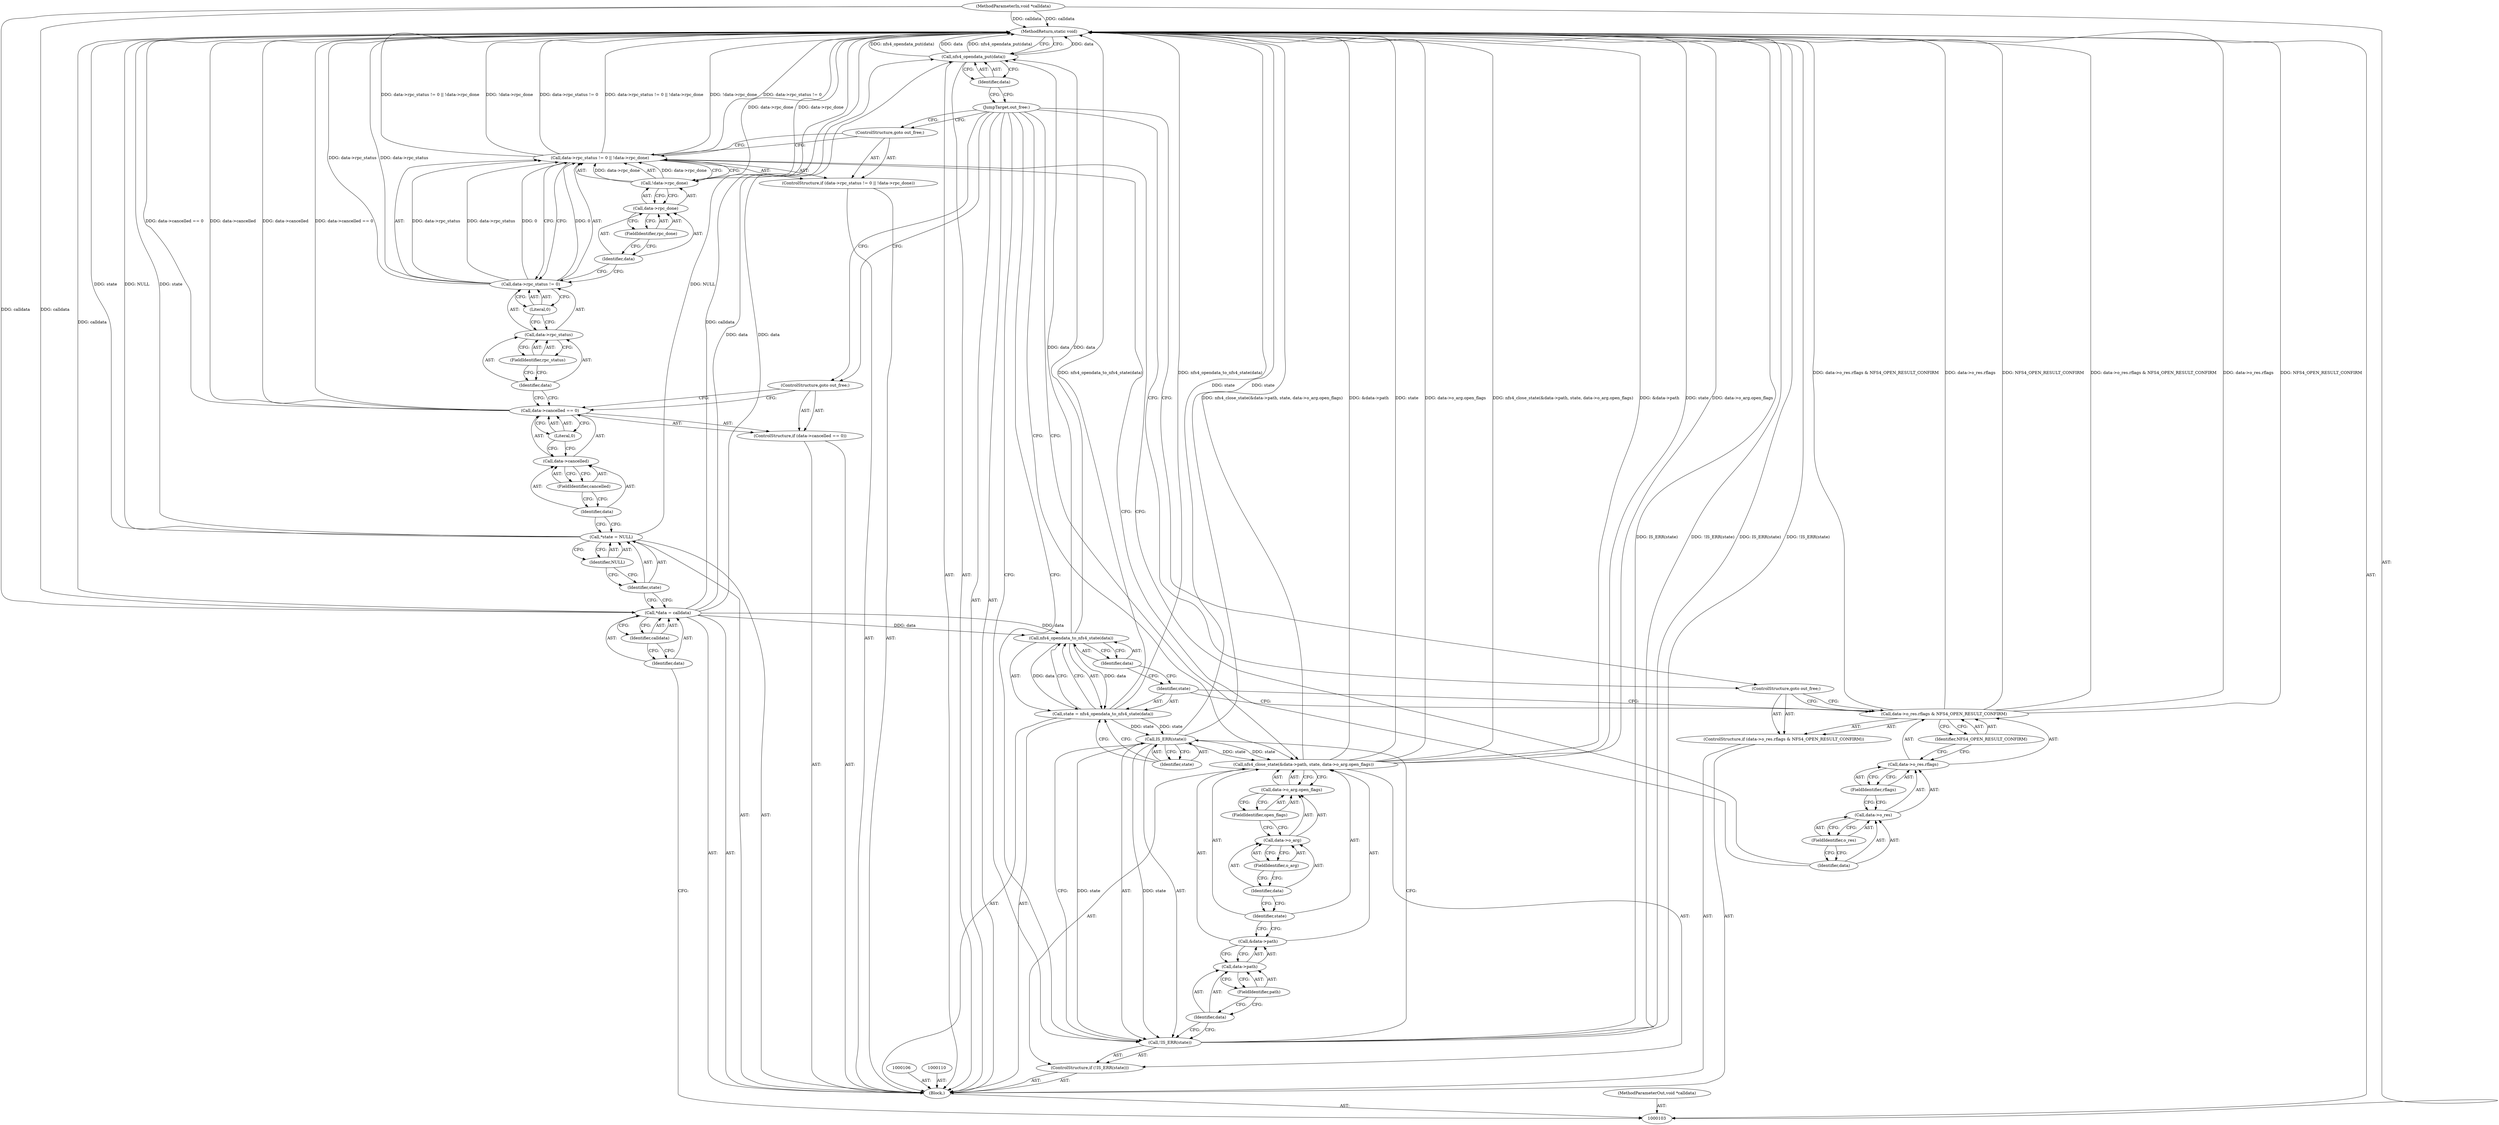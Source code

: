 digraph "1_linux_dc0b027dfadfcb8a5504f7d8052754bf8d501ab9_15" {
"1000164" [label="(MethodReturn,static void)"];
"1000104" [label="(MethodParameterIn,void *calldata)"];
"1000234" [label="(MethodParameterOut,void *calldata)"];
"1000121" [label="(ControlStructure,if (data->rpc_status != 0 || !data->rpc_done))"];
"1000126" [label="(FieldIdentifier,rpc_status)"];
"1000127" [label="(Literal,0)"];
"1000128" [label="(Call,!data->rpc_done)"];
"1000129" [label="(Call,data->rpc_done)"];
"1000130" [label="(Identifier,data)"];
"1000131" [label="(FieldIdentifier,rpc_done)"];
"1000122" [label="(Call,data->rpc_status != 0 || !data->rpc_done)"];
"1000123" [label="(Call,data->rpc_status != 0)"];
"1000124" [label="(Call,data->rpc_status)"];
"1000125" [label="(Identifier,data)"];
"1000132" [label="(ControlStructure,goto out_free;)"];
"1000133" [label="(ControlStructure,if (data->o_res.rflags & NFS4_OPEN_RESULT_CONFIRM))"];
"1000138" [label="(FieldIdentifier,o_res)"];
"1000139" [label="(FieldIdentifier,rflags)"];
"1000140" [label="(Identifier,NFS4_OPEN_RESULT_CONFIRM)"];
"1000134" [label="(Call,data->o_res.rflags & NFS4_OPEN_RESULT_CONFIRM)"];
"1000135" [label="(Call,data->o_res.rflags)"];
"1000136" [label="(Call,data->o_res)"];
"1000137" [label="(Identifier,data)"];
"1000141" [label="(ControlStructure,goto out_free;)"];
"1000144" [label="(Call,nfs4_opendata_to_nfs4_state(data))"];
"1000142" [label="(Call,state = nfs4_opendata_to_nfs4_state(data))"];
"1000143" [label="(Identifier,state)"];
"1000145" [label="(Identifier,data)"];
"1000149" [label="(Identifier,state)"];
"1000146" [label="(ControlStructure,if (!IS_ERR(state)))"];
"1000147" [label="(Call,!IS_ERR(state))"];
"1000148" [label="(Call,IS_ERR(state))"];
"1000151" [label="(Call,&data->path)"];
"1000150" [label="(Call,nfs4_close_state(&data->path, state, data->o_arg.open_flags))"];
"1000152" [label="(Call,data->path)"];
"1000153" [label="(Identifier,data)"];
"1000154" [label="(FieldIdentifier,path)"];
"1000155" [label="(Identifier,state)"];
"1000156" [label="(Call,data->o_arg.open_flags)"];
"1000157" [label="(Call,data->o_arg)"];
"1000158" [label="(Identifier,data)"];
"1000159" [label="(FieldIdentifier,o_arg)"];
"1000160" [label="(FieldIdentifier,open_flags)"];
"1000161" [label="(JumpTarget,out_free:)"];
"1000162" [label="(Call,nfs4_opendata_put(data))"];
"1000163" [label="(Identifier,data)"];
"1000105" [label="(Block,)"];
"1000107" [label="(Call,*data = calldata)"];
"1000108" [label="(Identifier,data)"];
"1000109" [label="(Identifier,calldata)"];
"1000111" [label="(Call,*state = NULL)"];
"1000112" [label="(Identifier,state)"];
"1000113" [label="(Identifier,NULL)"];
"1000114" [label="(ControlStructure,if (data->cancelled == 0))"];
"1000118" [label="(FieldIdentifier,cancelled)"];
"1000119" [label="(Literal,0)"];
"1000115" [label="(Call,data->cancelled == 0)"];
"1000116" [label="(Call,data->cancelled)"];
"1000117" [label="(Identifier,data)"];
"1000120" [label="(ControlStructure,goto out_free;)"];
"1000164" -> "1000103"  [label="AST: "];
"1000164" -> "1000162"  [label="CFG: "];
"1000104" -> "1000164"  [label="DDG: calldata"];
"1000122" -> "1000164"  [label="DDG: data->rpc_status != 0"];
"1000122" -> "1000164"  [label="DDG: data->rpc_status != 0 || !data->rpc_done"];
"1000122" -> "1000164"  [label="DDG: !data->rpc_done"];
"1000134" -> "1000164"  [label="DDG: NFS4_OPEN_RESULT_CONFIRM"];
"1000134" -> "1000164"  [label="DDG: data->o_res.rflags & NFS4_OPEN_RESULT_CONFIRM"];
"1000134" -> "1000164"  [label="DDG: data->o_res.rflags"];
"1000115" -> "1000164"  [label="DDG: data->cancelled == 0"];
"1000115" -> "1000164"  [label="DDG: data->cancelled"];
"1000111" -> "1000164"  [label="DDG: state"];
"1000111" -> "1000164"  [label="DDG: NULL"];
"1000150" -> "1000164"  [label="DDG: nfs4_close_state(&data->path, state, data->o_arg.open_flags)"];
"1000150" -> "1000164"  [label="DDG: &data->path"];
"1000150" -> "1000164"  [label="DDG: state"];
"1000150" -> "1000164"  [label="DDG: data->o_arg.open_flags"];
"1000107" -> "1000164"  [label="DDG: calldata"];
"1000123" -> "1000164"  [label="DDG: data->rpc_status"];
"1000128" -> "1000164"  [label="DDG: data->rpc_done"];
"1000142" -> "1000164"  [label="DDG: nfs4_opendata_to_nfs4_state(data)"];
"1000148" -> "1000164"  [label="DDG: state"];
"1000147" -> "1000164"  [label="DDG: IS_ERR(state)"];
"1000147" -> "1000164"  [label="DDG: !IS_ERR(state)"];
"1000162" -> "1000164"  [label="DDG: data"];
"1000162" -> "1000164"  [label="DDG: nfs4_opendata_put(data)"];
"1000104" -> "1000103"  [label="AST: "];
"1000104" -> "1000164"  [label="DDG: calldata"];
"1000104" -> "1000107"  [label="DDG: calldata"];
"1000234" -> "1000103"  [label="AST: "];
"1000121" -> "1000105"  [label="AST: "];
"1000122" -> "1000121"  [label="AST: "];
"1000132" -> "1000121"  [label="AST: "];
"1000126" -> "1000124"  [label="AST: "];
"1000126" -> "1000125"  [label="CFG: "];
"1000124" -> "1000126"  [label="CFG: "];
"1000127" -> "1000123"  [label="AST: "];
"1000127" -> "1000124"  [label="CFG: "];
"1000123" -> "1000127"  [label="CFG: "];
"1000128" -> "1000122"  [label="AST: "];
"1000128" -> "1000129"  [label="CFG: "];
"1000129" -> "1000128"  [label="AST: "];
"1000122" -> "1000128"  [label="CFG: "];
"1000128" -> "1000164"  [label="DDG: data->rpc_done"];
"1000128" -> "1000122"  [label="DDG: data->rpc_done"];
"1000129" -> "1000128"  [label="AST: "];
"1000129" -> "1000131"  [label="CFG: "];
"1000130" -> "1000129"  [label="AST: "];
"1000131" -> "1000129"  [label="AST: "];
"1000128" -> "1000129"  [label="CFG: "];
"1000130" -> "1000129"  [label="AST: "];
"1000130" -> "1000123"  [label="CFG: "];
"1000131" -> "1000130"  [label="CFG: "];
"1000131" -> "1000129"  [label="AST: "];
"1000131" -> "1000130"  [label="CFG: "];
"1000129" -> "1000131"  [label="CFG: "];
"1000122" -> "1000121"  [label="AST: "];
"1000122" -> "1000123"  [label="CFG: "];
"1000122" -> "1000128"  [label="CFG: "];
"1000123" -> "1000122"  [label="AST: "];
"1000128" -> "1000122"  [label="AST: "];
"1000132" -> "1000122"  [label="CFG: "];
"1000137" -> "1000122"  [label="CFG: "];
"1000122" -> "1000164"  [label="DDG: data->rpc_status != 0"];
"1000122" -> "1000164"  [label="DDG: data->rpc_status != 0 || !data->rpc_done"];
"1000122" -> "1000164"  [label="DDG: !data->rpc_done"];
"1000123" -> "1000122"  [label="DDG: data->rpc_status"];
"1000123" -> "1000122"  [label="DDG: 0"];
"1000128" -> "1000122"  [label="DDG: data->rpc_done"];
"1000123" -> "1000122"  [label="AST: "];
"1000123" -> "1000127"  [label="CFG: "];
"1000124" -> "1000123"  [label="AST: "];
"1000127" -> "1000123"  [label="AST: "];
"1000130" -> "1000123"  [label="CFG: "];
"1000122" -> "1000123"  [label="CFG: "];
"1000123" -> "1000164"  [label="DDG: data->rpc_status"];
"1000123" -> "1000122"  [label="DDG: data->rpc_status"];
"1000123" -> "1000122"  [label="DDG: 0"];
"1000124" -> "1000123"  [label="AST: "];
"1000124" -> "1000126"  [label="CFG: "];
"1000125" -> "1000124"  [label="AST: "];
"1000126" -> "1000124"  [label="AST: "];
"1000127" -> "1000124"  [label="CFG: "];
"1000125" -> "1000124"  [label="AST: "];
"1000125" -> "1000115"  [label="CFG: "];
"1000126" -> "1000125"  [label="CFG: "];
"1000132" -> "1000121"  [label="AST: "];
"1000132" -> "1000122"  [label="CFG: "];
"1000161" -> "1000132"  [label="CFG: "];
"1000133" -> "1000105"  [label="AST: "];
"1000134" -> "1000133"  [label="AST: "];
"1000141" -> "1000133"  [label="AST: "];
"1000138" -> "1000136"  [label="AST: "];
"1000138" -> "1000137"  [label="CFG: "];
"1000136" -> "1000138"  [label="CFG: "];
"1000139" -> "1000135"  [label="AST: "];
"1000139" -> "1000136"  [label="CFG: "];
"1000135" -> "1000139"  [label="CFG: "];
"1000140" -> "1000134"  [label="AST: "];
"1000140" -> "1000135"  [label="CFG: "];
"1000134" -> "1000140"  [label="CFG: "];
"1000134" -> "1000133"  [label="AST: "];
"1000134" -> "1000140"  [label="CFG: "];
"1000135" -> "1000134"  [label="AST: "];
"1000140" -> "1000134"  [label="AST: "];
"1000141" -> "1000134"  [label="CFG: "];
"1000143" -> "1000134"  [label="CFG: "];
"1000134" -> "1000164"  [label="DDG: NFS4_OPEN_RESULT_CONFIRM"];
"1000134" -> "1000164"  [label="DDG: data->o_res.rflags & NFS4_OPEN_RESULT_CONFIRM"];
"1000134" -> "1000164"  [label="DDG: data->o_res.rflags"];
"1000135" -> "1000134"  [label="AST: "];
"1000135" -> "1000139"  [label="CFG: "];
"1000136" -> "1000135"  [label="AST: "];
"1000139" -> "1000135"  [label="AST: "];
"1000140" -> "1000135"  [label="CFG: "];
"1000136" -> "1000135"  [label="AST: "];
"1000136" -> "1000138"  [label="CFG: "];
"1000137" -> "1000136"  [label="AST: "];
"1000138" -> "1000136"  [label="AST: "];
"1000139" -> "1000136"  [label="CFG: "];
"1000137" -> "1000136"  [label="AST: "];
"1000137" -> "1000122"  [label="CFG: "];
"1000138" -> "1000137"  [label="CFG: "];
"1000141" -> "1000133"  [label="AST: "];
"1000141" -> "1000134"  [label="CFG: "];
"1000161" -> "1000141"  [label="CFG: "];
"1000144" -> "1000142"  [label="AST: "];
"1000144" -> "1000145"  [label="CFG: "];
"1000145" -> "1000144"  [label="AST: "];
"1000142" -> "1000144"  [label="CFG: "];
"1000144" -> "1000142"  [label="DDG: data"];
"1000107" -> "1000144"  [label="DDG: data"];
"1000144" -> "1000162"  [label="DDG: data"];
"1000142" -> "1000105"  [label="AST: "];
"1000142" -> "1000144"  [label="CFG: "];
"1000143" -> "1000142"  [label="AST: "];
"1000144" -> "1000142"  [label="AST: "];
"1000149" -> "1000142"  [label="CFG: "];
"1000142" -> "1000164"  [label="DDG: nfs4_opendata_to_nfs4_state(data)"];
"1000144" -> "1000142"  [label="DDG: data"];
"1000142" -> "1000148"  [label="DDG: state"];
"1000143" -> "1000142"  [label="AST: "];
"1000143" -> "1000134"  [label="CFG: "];
"1000145" -> "1000143"  [label="CFG: "];
"1000145" -> "1000144"  [label="AST: "];
"1000145" -> "1000143"  [label="CFG: "];
"1000144" -> "1000145"  [label="CFG: "];
"1000149" -> "1000148"  [label="AST: "];
"1000149" -> "1000142"  [label="CFG: "];
"1000148" -> "1000149"  [label="CFG: "];
"1000146" -> "1000105"  [label="AST: "];
"1000147" -> "1000146"  [label="AST: "];
"1000150" -> "1000146"  [label="AST: "];
"1000147" -> "1000146"  [label="AST: "];
"1000147" -> "1000148"  [label="CFG: "];
"1000148" -> "1000147"  [label="AST: "];
"1000153" -> "1000147"  [label="CFG: "];
"1000161" -> "1000147"  [label="CFG: "];
"1000147" -> "1000164"  [label="DDG: IS_ERR(state)"];
"1000147" -> "1000164"  [label="DDG: !IS_ERR(state)"];
"1000148" -> "1000147"  [label="DDG: state"];
"1000148" -> "1000147"  [label="AST: "];
"1000148" -> "1000149"  [label="CFG: "];
"1000149" -> "1000148"  [label="AST: "];
"1000147" -> "1000148"  [label="CFG: "];
"1000148" -> "1000164"  [label="DDG: state"];
"1000148" -> "1000147"  [label="DDG: state"];
"1000142" -> "1000148"  [label="DDG: state"];
"1000148" -> "1000150"  [label="DDG: state"];
"1000151" -> "1000150"  [label="AST: "];
"1000151" -> "1000152"  [label="CFG: "];
"1000152" -> "1000151"  [label="AST: "];
"1000155" -> "1000151"  [label="CFG: "];
"1000150" -> "1000146"  [label="AST: "];
"1000150" -> "1000156"  [label="CFG: "];
"1000151" -> "1000150"  [label="AST: "];
"1000155" -> "1000150"  [label="AST: "];
"1000156" -> "1000150"  [label="AST: "];
"1000161" -> "1000150"  [label="CFG: "];
"1000150" -> "1000164"  [label="DDG: nfs4_close_state(&data->path, state, data->o_arg.open_flags)"];
"1000150" -> "1000164"  [label="DDG: &data->path"];
"1000150" -> "1000164"  [label="DDG: state"];
"1000150" -> "1000164"  [label="DDG: data->o_arg.open_flags"];
"1000148" -> "1000150"  [label="DDG: state"];
"1000152" -> "1000151"  [label="AST: "];
"1000152" -> "1000154"  [label="CFG: "];
"1000153" -> "1000152"  [label="AST: "];
"1000154" -> "1000152"  [label="AST: "];
"1000151" -> "1000152"  [label="CFG: "];
"1000153" -> "1000152"  [label="AST: "];
"1000153" -> "1000147"  [label="CFG: "];
"1000154" -> "1000153"  [label="CFG: "];
"1000154" -> "1000152"  [label="AST: "];
"1000154" -> "1000153"  [label="CFG: "];
"1000152" -> "1000154"  [label="CFG: "];
"1000155" -> "1000150"  [label="AST: "];
"1000155" -> "1000151"  [label="CFG: "];
"1000158" -> "1000155"  [label="CFG: "];
"1000156" -> "1000150"  [label="AST: "];
"1000156" -> "1000160"  [label="CFG: "];
"1000157" -> "1000156"  [label="AST: "];
"1000160" -> "1000156"  [label="AST: "];
"1000150" -> "1000156"  [label="CFG: "];
"1000157" -> "1000156"  [label="AST: "];
"1000157" -> "1000159"  [label="CFG: "];
"1000158" -> "1000157"  [label="AST: "];
"1000159" -> "1000157"  [label="AST: "];
"1000160" -> "1000157"  [label="CFG: "];
"1000158" -> "1000157"  [label="AST: "];
"1000158" -> "1000155"  [label="CFG: "];
"1000159" -> "1000158"  [label="CFG: "];
"1000159" -> "1000157"  [label="AST: "];
"1000159" -> "1000158"  [label="CFG: "];
"1000157" -> "1000159"  [label="CFG: "];
"1000160" -> "1000156"  [label="AST: "];
"1000160" -> "1000157"  [label="CFG: "];
"1000156" -> "1000160"  [label="CFG: "];
"1000161" -> "1000105"  [label="AST: "];
"1000161" -> "1000150"  [label="CFG: "];
"1000161" -> "1000147"  [label="CFG: "];
"1000161" -> "1000120"  [label="CFG: "];
"1000161" -> "1000132"  [label="CFG: "];
"1000161" -> "1000141"  [label="CFG: "];
"1000163" -> "1000161"  [label="CFG: "];
"1000162" -> "1000105"  [label="AST: "];
"1000162" -> "1000163"  [label="CFG: "];
"1000163" -> "1000162"  [label="AST: "];
"1000164" -> "1000162"  [label="CFG: "];
"1000162" -> "1000164"  [label="DDG: data"];
"1000162" -> "1000164"  [label="DDG: nfs4_opendata_put(data)"];
"1000107" -> "1000162"  [label="DDG: data"];
"1000144" -> "1000162"  [label="DDG: data"];
"1000163" -> "1000162"  [label="AST: "];
"1000163" -> "1000161"  [label="CFG: "];
"1000162" -> "1000163"  [label="CFG: "];
"1000105" -> "1000103"  [label="AST: "];
"1000106" -> "1000105"  [label="AST: "];
"1000107" -> "1000105"  [label="AST: "];
"1000110" -> "1000105"  [label="AST: "];
"1000111" -> "1000105"  [label="AST: "];
"1000114" -> "1000105"  [label="AST: "];
"1000121" -> "1000105"  [label="AST: "];
"1000133" -> "1000105"  [label="AST: "];
"1000142" -> "1000105"  [label="AST: "];
"1000146" -> "1000105"  [label="AST: "];
"1000161" -> "1000105"  [label="AST: "];
"1000162" -> "1000105"  [label="AST: "];
"1000107" -> "1000105"  [label="AST: "];
"1000107" -> "1000109"  [label="CFG: "];
"1000108" -> "1000107"  [label="AST: "];
"1000109" -> "1000107"  [label="AST: "];
"1000112" -> "1000107"  [label="CFG: "];
"1000107" -> "1000164"  [label="DDG: calldata"];
"1000104" -> "1000107"  [label="DDG: calldata"];
"1000107" -> "1000144"  [label="DDG: data"];
"1000107" -> "1000162"  [label="DDG: data"];
"1000108" -> "1000107"  [label="AST: "];
"1000108" -> "1000103"  [label="CFG: "];
"1000109" -> "1000108"  [label="CFG: "];
"1000109" -> "1000107"  [label="AST: "];
"1000109" -> "1000108"  [label="CFG: "];
"1000107" -> "1000109"  [label="CFG: "];
"1000111" -> "1000105"  [label="AST: "];
"1000111" -> "1000113"  [label="CFG: "];
"1000112" -> "1000111"  [label="AST: "];
"1000113" -> "1000111"  [label="AST: "];
"1000117" -> "1000111"  [label="CFG: "];
"1000111" -> "1000164"  [label="DDG: state"];
"1000111" -> "1000164"  [label="DDG: NULL"];
"1000112" -> "1000111"  [label="AST: "];
"1000112" -> "1000107"  [label="CFG: "];
"1000113" -> "1000112"  [label="CFG: "];
"1000113" -> "1000111"  [label="AST: "];
"1000113" -> "1000112"  [label="CFG: "];
"1000111" -> "1000113"  [label="CFG: "];
"1000114" -> "1000105"  [label="AST: "];
"1000115" -> "1000114"  [label="AST: "];
"1000120" -> "1000114"  [label="AST: "];
"1000118" -> "1000116"  [label="AST: "];
"1000118" -> "1000117"  [label="CFG: "];
"1000116" -> "1000118"  [label="CFG: "];
"1000119" -> "1000115"  [label="AST: "];
"1000119" -> "1000116"  [label="CFG: "];
"1000115" -> "1000119"  [label="CFG: "];
"1000115" -> "1000114"  [label="AST: "];
"1000115" -> "1000119"  [label="CFG: "];
"1000116" -> "1000115"  [label="AST: "];
"1000119" -> "1000115"  [label="AST: "];
"1000120" -> "1000115"  [label="CFG: "];
"1000125" -> "1000115"  [label="CFG: "];
"1000115" -> "1000164"  [label="DDG: data->cancelled == 0"];
"1000115" -> "1000164"  [label="DDG: data->cancelled"];
"1000116" -> "1000115"  [label="AST: "];
"1000116" -> "1000118"  [label="CFG: "];
"1000117" -> "1000116"  [label="AST: "];
"1000118" -> "1000116"  [label="AST: "];
"1000119" -> "1000116"  [label="CFG: "];
"1000117" -> "1000116"  [label="AST: "];
"1000117" -> "1000111"  [label="CFG: "];
"1000118" -> "1000117"  [label="CFG: "];
"1000120" -> "1000114"  [label="AST: "];
"1000120" -> "1000115"  [label="CFG: "];
"1000161" -> "1000120"  [label="CFG: "];
}
